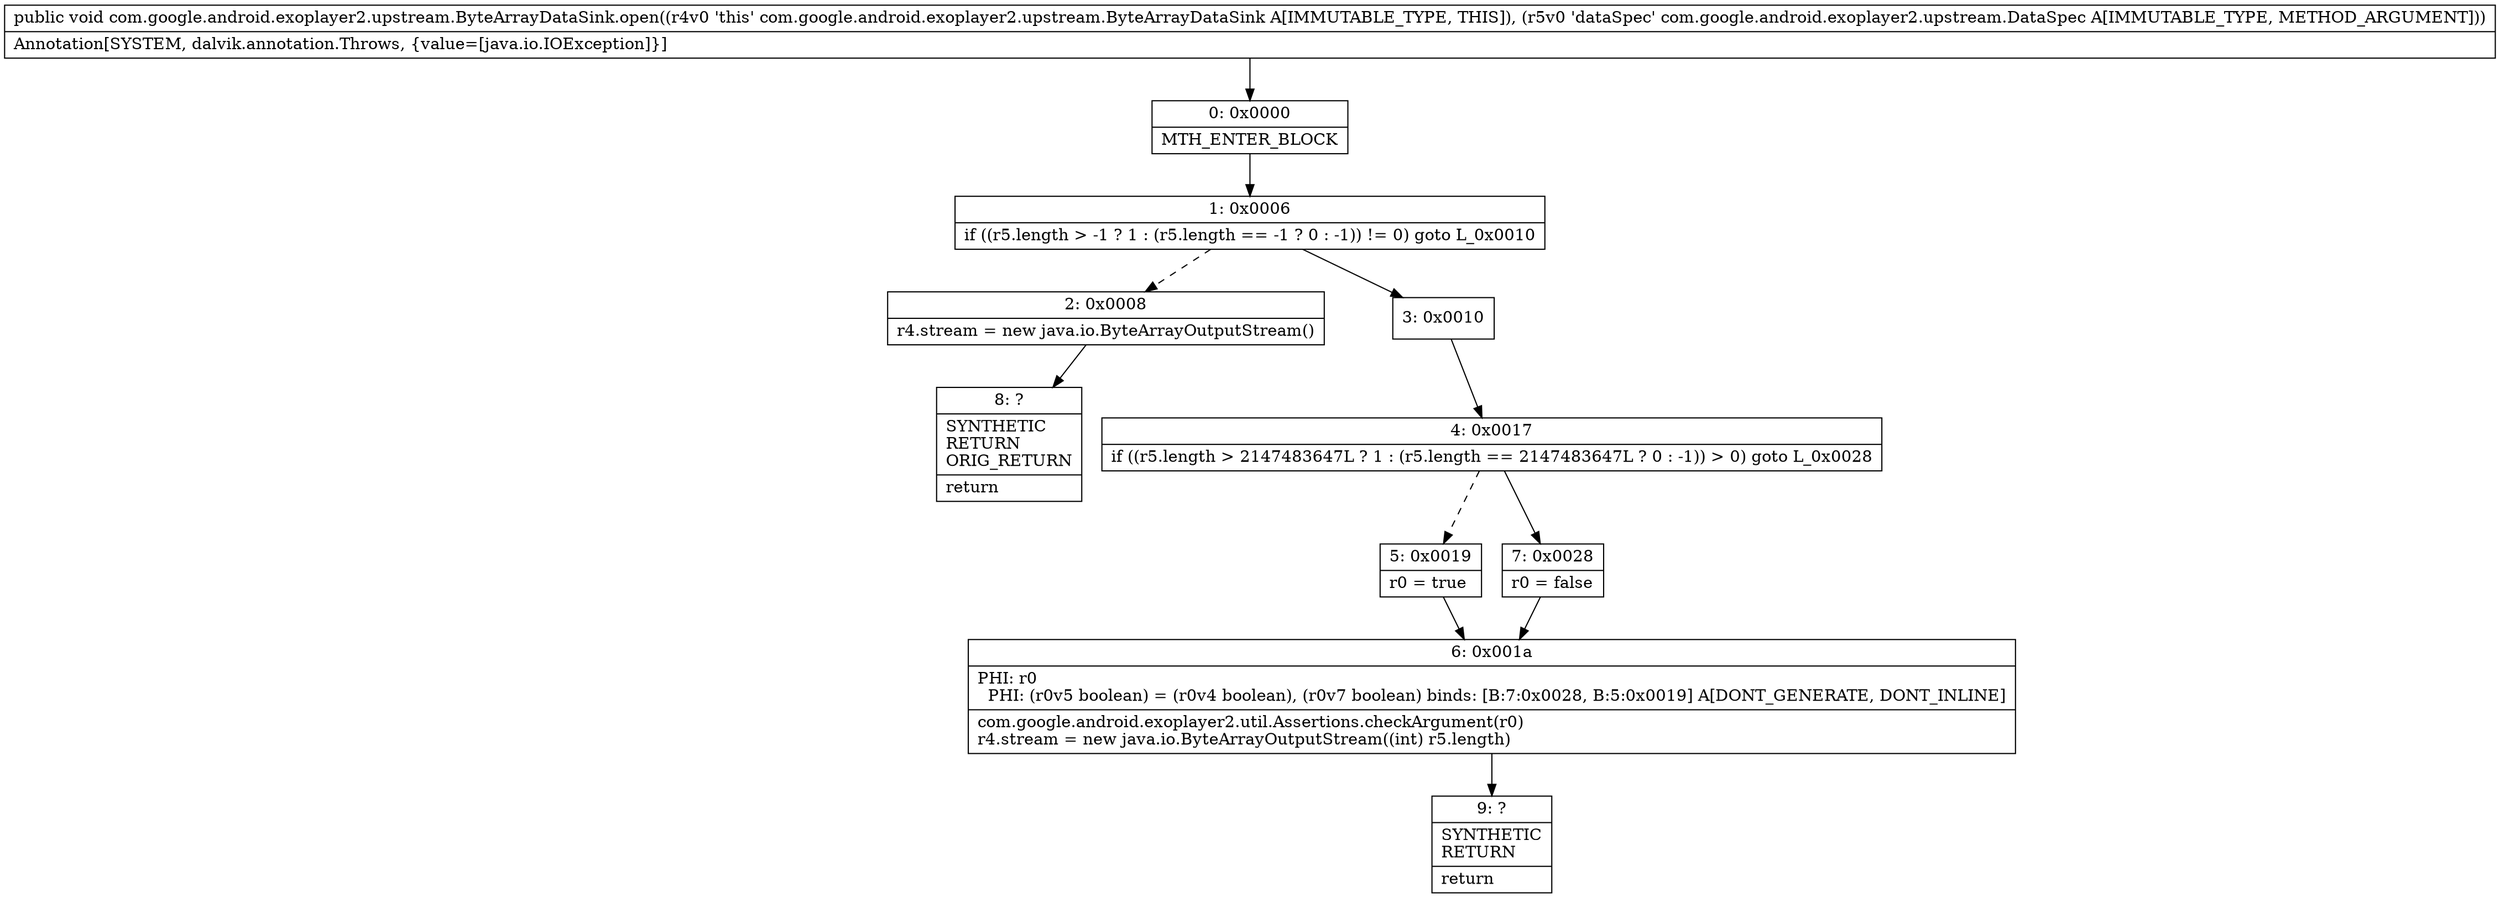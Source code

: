 digraph "CFG forcom.google.android.exoplayer2.upstream.ByteArrayDataSink.open(Lcom\/google\/android\/exoplayer2\/upstream\/DataSpec;)V" {
Node_0 [shape=record,label="{0\:\ 0x0000|MTH_ENTER_BLOCK\l}"];
Node_1 [shape=record,label="{1\:\ 0x0006|if ((r5.length \> \-1 ? 1 : (r5.length == \-1 ? 0 : \-1)) != 0) goto L_0x0010\l}"];
Node_2 [shape=record,label="{2\:\ 0x0008|r4.stream = new java.io.ByteArrayOutputStream()\l}"];
Node_3 [shape=record,label="{3\:\ 0x0010}"];
Node_4 [shape=record,label="{4\:\ 0x0017|if ((r5.length \> 2147483647L ? 1 : (r5.length == 2147483647L ? 0 : \-1)) \> 0) goto L_0x0028\l}"];
Node_5 [shape=record,label="{5\:\ 0x0019|r0 = true\l}"];
Node_6 [shape=record,label="{6\:\ 0x001a|PHI: r0 \l  PHI: (r0v5 boolean) = (r0v4 boolean), (r0v7 boolean) binds: [B:7:0x0028, B:5:0x0019] A[DONT_GENERATE, DONT_INLINE]\l|com.google.android.exoplayer2.util.Assertions.checkArgument(r0)\lr4.stream = new java.io.ByteArrayOutputStream((int) r5.length)\l}"];
Node_7 [shape=record,label="{7\:\ 0x0028|r0 = false\l}"];
Node_8 [shape=record,label="{8\:\ ?|SYNTHETIC\lRETURN\lORIG_RETURN\l|return\l}"];
Node_9 [shape=record,label="{9\:\ ?|SYNTHETIC\lRETURN\l|return\l}"];
MethodNode[shape=record,label="{public void com.google.android.exoplayer2.upstream.ByteArrayDataSink.open((r4v0 'this' com.google.android.exoplayer2.upstream.ByteArrayDataSink A[IMMUTABLE_TYPE, THIS]), (r5v0 'dataSpec' com.google.android.exoplayer2.upstream.DataSpec A[IMMUTABLE_TYPE, METHOD_ARGUMENT]))  | Annotation[SYSTEM, dalvik.annotation.Throws, \{value=[java.io.IOException]\}]\l}"];
MethodNode -> Node_0;
Node_0 -> Node_1;
Node_1 -> Node_2[style=dashed];
Node_1 -> Node_3;
Node_2 -> Node_8;
Node_3 -> Node_4;
Node_4 -> Node_5[style=dashed];
Node_4 -> Node_7;
Node_5 -> Node_6;
Node_6 -> Node_9;
Node_7 -> Node_6;
}

